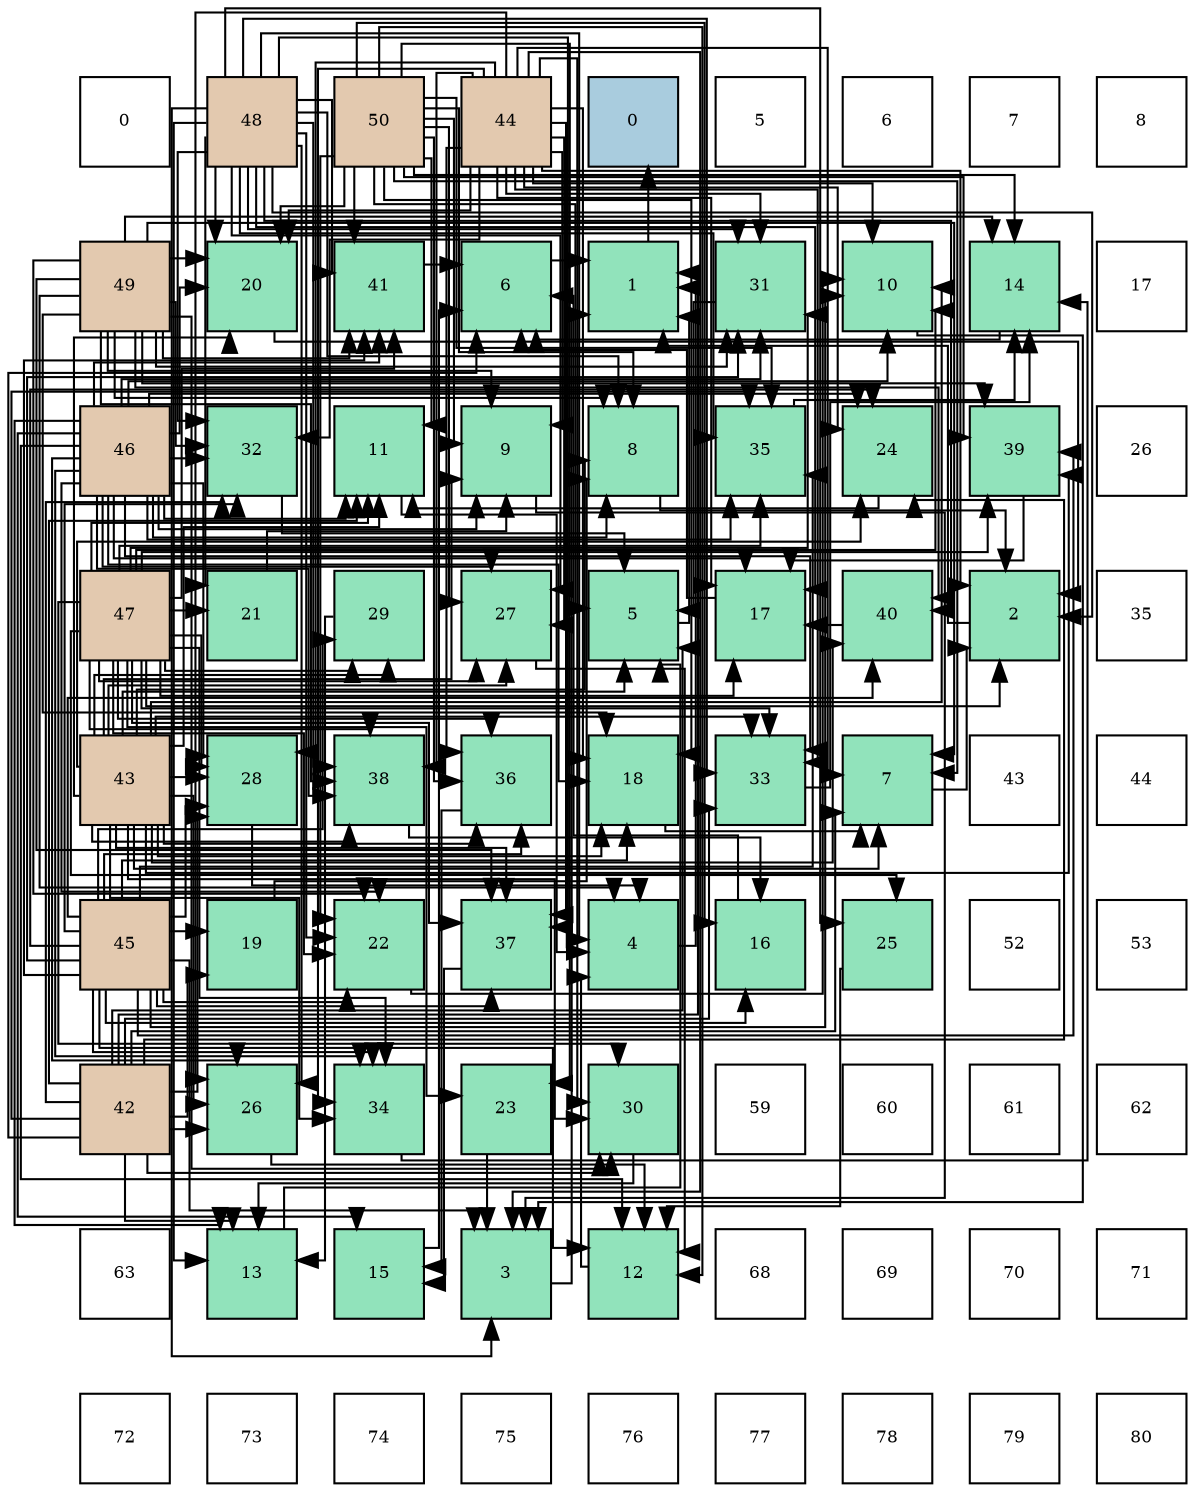 digraph layout{
 rankdir=TB;
 splines=ortho;
 node [style=filled shape=square fixedsize=true width=0.6];
0[label="0", fontsize=8, fillcolor="#ffffff"];
1[label="48", fontsize=8, fillcolor="#e3c9af"];
2[label="50", fontsize=8, fillcolor="#e3c9af"];
3[label="44", fontsize=8, fillcolor="#e3c9af"];
4[label="0", fontsize=8, fillcolor="#a9ccde"];
5[label="5", fontsize=8, fillcolor="#ffffff"];
6[label="6", fontsize=8, fillcolor="#ffffff"];
7[label="7", fontsize=8, fillcolor="#ffffff"];
8[label="8", fontsize=8, fillcolor="#ffffff"];
9[label="49", fontsize=8, fillcolor="#e3c9af"];
10[label="20", fontsize=8, fillcolor="#91e3bb"];
11[label="41", fontsize=8, fillcolor="#91e3bb"];
12[label="6", fontsize=8, fillcolor="#91e3bb"];
13[label="1", fontsize=8, fillcolor="#91e3bb"];
14[label="31", fontsize=8, fillcolor="#91e3bb"];
15[label="10", fontsize=8, fillcolor="#91e3bb"];
16[label="14", fontsize=8, fillcolor="#91e3bb"];
17[label="17", fontsize=8, fillcolor="#ffffff"];
18[label="46", fontsize=8, fillcolor="#e3c9af"];
19[label="32", fontsize=8, fillcolor="#91e3bb"];
20[label="11", fontsize=8, fillcolor="#91e3bb"];
21[label="9", fontsize=8, fillcolor="#91e3bb"];
22[label="8", fontsize=8, fillcolor="#91e3bb"];
23[label="35", fontsize=8, fillcolor="#91e3bb"];
24[label="24", fontsize=8, fillcolor="#91e3bb"];
25[label="39", fontsize=8, fillcolor="#91e3bb"];
26[label="26", fontsize=8, fillcolor="#ffffff"];
27[label="47", fontsize=8, fillcolor="#e3c9af"];
28[label="21", fontsize=8, fillcolor="#91e3bb"];
29[label="29", fontsize=8, fillcolor="#91e3bb"];
30[label="27", fontsize=8, fillcolor="#91e3bb"];
31[label="5", fontsize=8, fillcolor="#91e3bb"];
32[label="17", fontsize=8, fillcolor="#91e3bb"];
33[label="40", fontsize=8, fillcolor="#91e3bb"];
34[label="2", fontsize=8, fillcolor="#91e3bb"];
35[label="35", fontsize=8, fillcolor="#ffffff"];
36[label="43", fontsize=8, fillcolor="#e3c9af"];
37[label="28", fontsize=8, fillcolor="#91e3bb"];
38[label="38", fontsize=8, fillcolor="#91e3bb"];
39[label="36", fontsize=8, fillcolor="#91e3bb"];
40[label="18", fontsize=8, fillcolor="#91e3bb"];
41[label="33", fontsize=8, fillcolor="#91e3bb"];
42[label="7", fontsize=8, fillcolor="#91e3bb"];
43[label="43", fontsize=8, fillcolor="#ffffff"];
44[label="44", fontsize=8, fillcolor="#ffffff"];
45[label="45", fontsize=8, fillcolor="#e3c9af"];
46[label="19", fontsize=8, fillcolor="#91e3bb"];
47[label="22", fontsize=8, fillcolor="#91e3bb"];
48[label="37", fontsize=8, fillcolor="#91e3bb"];
49[label="4", fontsize=8, fillcolor="#91e3bb"];
50[label="16", fontsize=8, fillcolor="#91e3bb"];
51[label="25", fontsize=8, fillcolor="#91e3bb"];
52[label="52", fontsize=8, fillcolor="#ffffff"];
53[label="53", fontsize=8, fillcolor="#ffffff"];
54[label="42", fontsize=8, fillcolor="#e3c9af"];
55[label="26", fontsize=8, fillcolor="#91e3bb"];
56[label="34", fontsize=8, fillcolor="#91e3bb"];
57[label="23", fontsize=8, fillcolor="#91e3bb"];
58[label="30", fontsize=8, fillcolor="#91e3bb"];
59[label="59", fontsize=8, fillcolor="#ffffff"];
60[label="60", fontsize=8, fillcolor="#ffffff"];
61[label="61", fontsize=8, fillcolor="#ffffff"];
62[label="62", fontsize=8, fillcolor="#ffffff"];
63[label="63", fontsize=8, fillcolor="#ffffff"];
64[label="13", fontsize=8, fillcolor="#91e3bb"];
65[label="15", fontsize=8, fillcolor="#91e3bb"];
66[label="3", fontsize=8, fillcolor="#91e3bb"];
67[label="12", fontsize=8, fillcolor="#91e3bb"];
68[label="68", fontsize=8, fillcolor="#ffffff"];
69[label="69", fontsize=8, fillcolor="#ffffff"];
70[label="70", fontsize=8, fillcolor="#ffffff"];
71[label="71", fontsize=8, fillcolor="#ffffff"];
72[label="72", fontsize=8, fillcolor="#ffffff"];
73[label="73", fontsize=8, fillcolor="#ffffff"];
74[label="74", fontsize=8, fillcolor="#ffffff"];
75[label="75", fontsize=8, fillcolor="#ffffff"];
76[label="76", fontsize=8, fillcolor="#ffffff"];
77[label="77", fontsize=8, fillcolor="#ffffff"];
78[label="78", fontsize=8, fillcolor="#ffffff"];
79[label="79", fontsize=8, fillcolor="#ffffff"];
80[label="80", fontsize=8, fillcolor="#ffffff"];
edge [constraint=false, style=vis];13 -> 4;
34 -> 13;
66 -> 13;
49 -> 13;
31 -> 13;
12 -> 13;
42 -> 34;
22 -> 34;
21 -> 66;
15 -> 66;
20 -> 49;
67 -> 49;
64 -> 31;
16 -> 12;
65 -> 12;
50 -> 12;
32 -> 12;
40 -> 42;
46 -> 22;
10 -> 34;
28 -> 21;
47 -> 15;
57 -> 66;
24 -> 20;
51 -> 67;
55 -> 67;
30 -> 67;
37 -> 49;
29 -> 64;
58 -> 64;
14 -> 31;
19 -> 31;
41 -> 16;
56 -> 16;
23 -> 16;
39 -> 65;
48 -> 65;
38 -> 50;
25 -> 32;
33 -> 32;
11 -> 12;
54 -> 13;
54 -> 31;
54 -> 12;
54 -> 42;
54 -> 20;
54 -> 64;
54 -> 46;
54 -> 24;
54 -> 55;
54 -> 37;
54 -> 58;
54 -> 19;
54 -> 41;
54 -> 23;
36 -> 31;
36 -> 42;
36 -> 22;
36 -> 21;
36 -> 15;
36 -> 20;
36 -> 40;
36 -> 10;
36 -> 24;
36 -> 55;
36 -> 30;
36 -> 37;
36 -> 29;
36 -> 58;
36 -> 41;
36 -> 56;
36 -> 39;
36 -> 48;
36 -> 38;
36 -> 25;
36 -> 33;
3 -> 34;
3 -> 66;
3 -> 42;
3 -> 21;
3 -> 15;
3 -> 32;
3 -> 40;
3 -> 10;
3 -> 24;
3 -> 55;
3 -> 30;
3 -> 37;
3 -> 58;
3 -> 14;
3 -> 19;
3 -> 41;
3 -> 56;
3 -> 39;
3 -> 48;
3 -> 38;
45 -> 66;
45 -> 15;
45 -> 67;
45 -> 50;
45 -> 40;
45 -> 46;
45 -> 47;
45 -> 24;
45 -> 37;
45 -> 29;
45 -> 14;
45 -> 19;
45 -> 56;
45 -> 23;
45 -> 39;
45 -> 48;
45 -> 25;
45 -> 33;
45 -> 11;
18 -> 22;
18 -> 21;
18 -> 15;
18 -> 20;
18 -> 67;
18 -> 64;
18 -> 65;
18 -> 32;
18 -> 40;
18 -> 10;
18 -> 47;
18 -> 24;
18 -> 55;
18 -> 30;
18 -> 37;
18 -> 14;
18 -> 19;
18 -> 41;
18 -> 56;
18 -> 23;
18 -> 38;
18 -> 11;
27 -> 34;
27 -> 15;
27 -> 20;
27 -> 32;
27 -> 28;
27 -> 47;
27 -> 57;
27 -> 51;
27 -> 30;
27 -> 37;
27 -> 29;
27 -> 58;
27 -> 14;
27 -> 41;
27 -> 56;
27 -> 23;
27 -> 39;
27 -> 48;
27 -> 38;
27 -> 25;
27 -> 11;
1 -> 34;
1 -> 66;
1 -> 49;
1 -> 22;
1 -> 64;
1 -> 32;
1 -> 10;
1 -> 28;
1 -> 47;
1 -> 51;
1 -> 55;
1 -> 30;
1 -> 14;
1 -> 19;
1 -> 41;
1 -> 23;
1 -> 48;
1 -> 38;
1 -> 33;
1 -> 11;
9 -> 49;
9 -> 42;
9 -> 22;
9 -> 21;
9 -> 16;
9 -> 40;
9 -> 10;
9 -> 47;
9 -> 58;
9 -> 14;
9 -> 19;
9 -> 48;
9 -> 38;
9 -> 25;
9 -> 33;
9 -> 11;
2 -> 31;
2 -> 42;
2 -> 22;
2 -> 21;
2 -> 20;
2 -> 67;
2 -> 16;
2 -> 50;
2 -> 40;
2 -> 10;
2 -> 47;
2 -> 57;
2 -> 30;
2 -> 23;
2 -> 39;
2 -> 25;
2 -> 11;
edge [constraint=true, style=invis];
0 -> 9 -> 18 -> 27 -> 36 -> 45 -> 54 -> 63 -> 72;
1 -> 10 -> 19 -> 28 -> 37 -> 46 -> 55 -> 64 -> 73;
2 -> 11 -> 20 -> 29 -> 38 -> 47 -> 56 -> 65 -> 74;
3 -> 12 -> 21 -> 30 -> 39 -> 48 -> 57 -> 66 -> 75;
4 -> 13 -> 22 -> 31 -> 40 -> 49 -> 58 -> 67 -> 76;
5 -> 14 -> 23 -> 32 -> 41 -> 50 -> 59 -> 68 -> 77;
6 -> 15 -> 24 -> 33 -> 42 -> 51 -> 60 -> 69 -> 78;
7 -> 16 -> 25 -> 34 -> 43 -> 52 -> 61 -> 70 -> 79;
8 -> 17 -> 26 -> 35 -> 44 -> 53 -> 62 -> 71 -> 80;
rank = same {0 -> 1 -> 2 -> 3 -> 4 -> 5 -> 6 -> 7 -> 8};
rank = same {9 -> 10 -> 11 -> 12 -> 13 -> 14 -> 15 -> 16 -> 17};
rank = same {18 -> 19 -> 20 -> 21 -> 22 -> 23 -> 24 -> 25 -> 26};
rank = same {27 -> 28 -> 29 -> 30 -> 31 -> 32 -> 33 -> 34 -> 35};
rank = same {36 -> 37 -> 38 -> 39 -> 40 -> 41 -> 42 -> 43 -> 44};
rank = same {45 -> 46 -> 47 -> 48 -> 49 -> 50 -> 51 -> 52 -> 53};
rank = same {54 -> 55 -> 56 -> 57 -> 58 -> 59 -> 60 -> 61 -> 62};
rank = same {63 -> 64 -> 65 -> 66 -> 67 -> 68 -> 69 -> 70 -> 71};
rank = same {72 -> 73 -> 74 -> 75 -> 76 -> 77 -> 78 -> 79 -> 80};
}